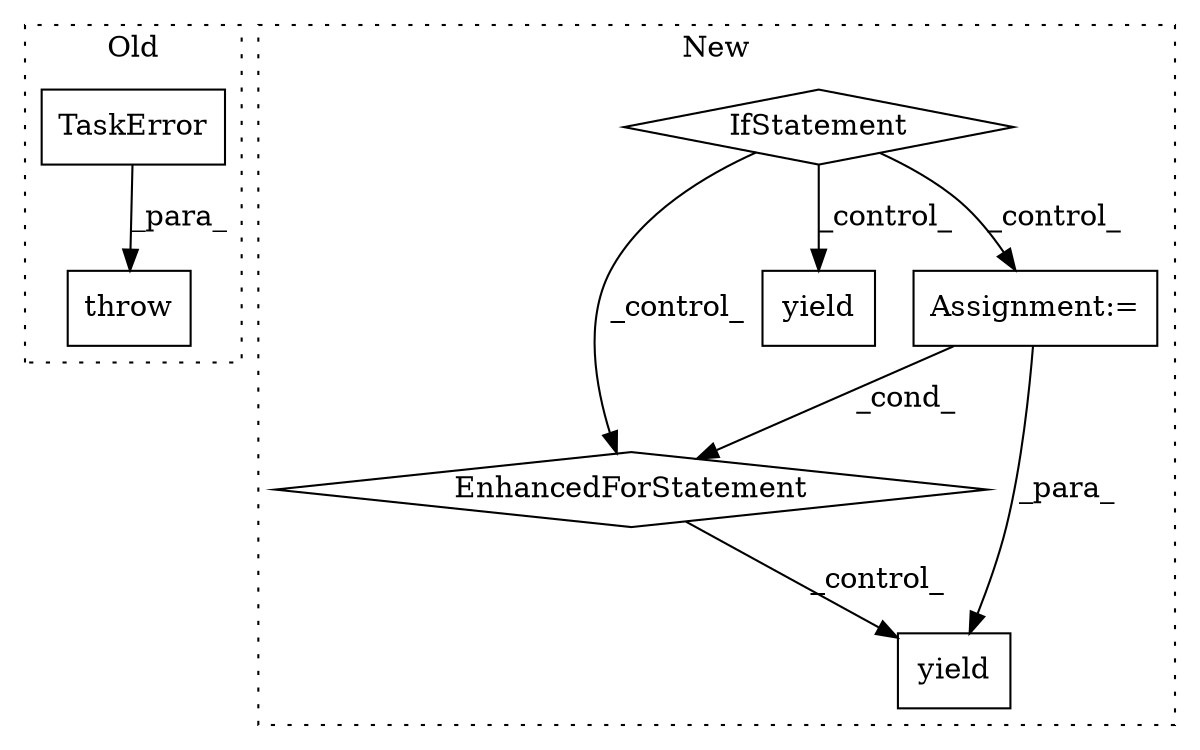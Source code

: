 digraph G {
subgraph cluster0 {
1 [label="TaskError" a="32" s="2438,2532" l="10,1" shape="box"];
3 [label="throw" a="53" s="2432" l="6" shape="box"];
label = "Old";
style="dotted";
}
subgraph cluster1 {
2 [label="yield" a="112" s="3001" l="7" shape="box"];
4 [label="IfStatement" a="25" s="2450,2476" l="4,2" shape="diamond"];
5 [label="EnhancedForStatement" a="70" s="2837,2932" l="69,2" shape="diamond"];
6 [label="yield" a="112" s="2694" l="7" shape="box"];
7 [label="Assignment:=" a="7" s="2837,2932" l="69,2" shape="box"];
label = "New";
style="dotted";
}
1 -> 3 [label="_para_"];
4 -> 7 [label="_control_"];
4 -> 5 [label="_control_"];
4 -> 6 [label="_control_"];
5 -> 2 [label="_control_"];
7 -> 2 [label="_para_"];
7 -> 5 [label="_cond_"];
}